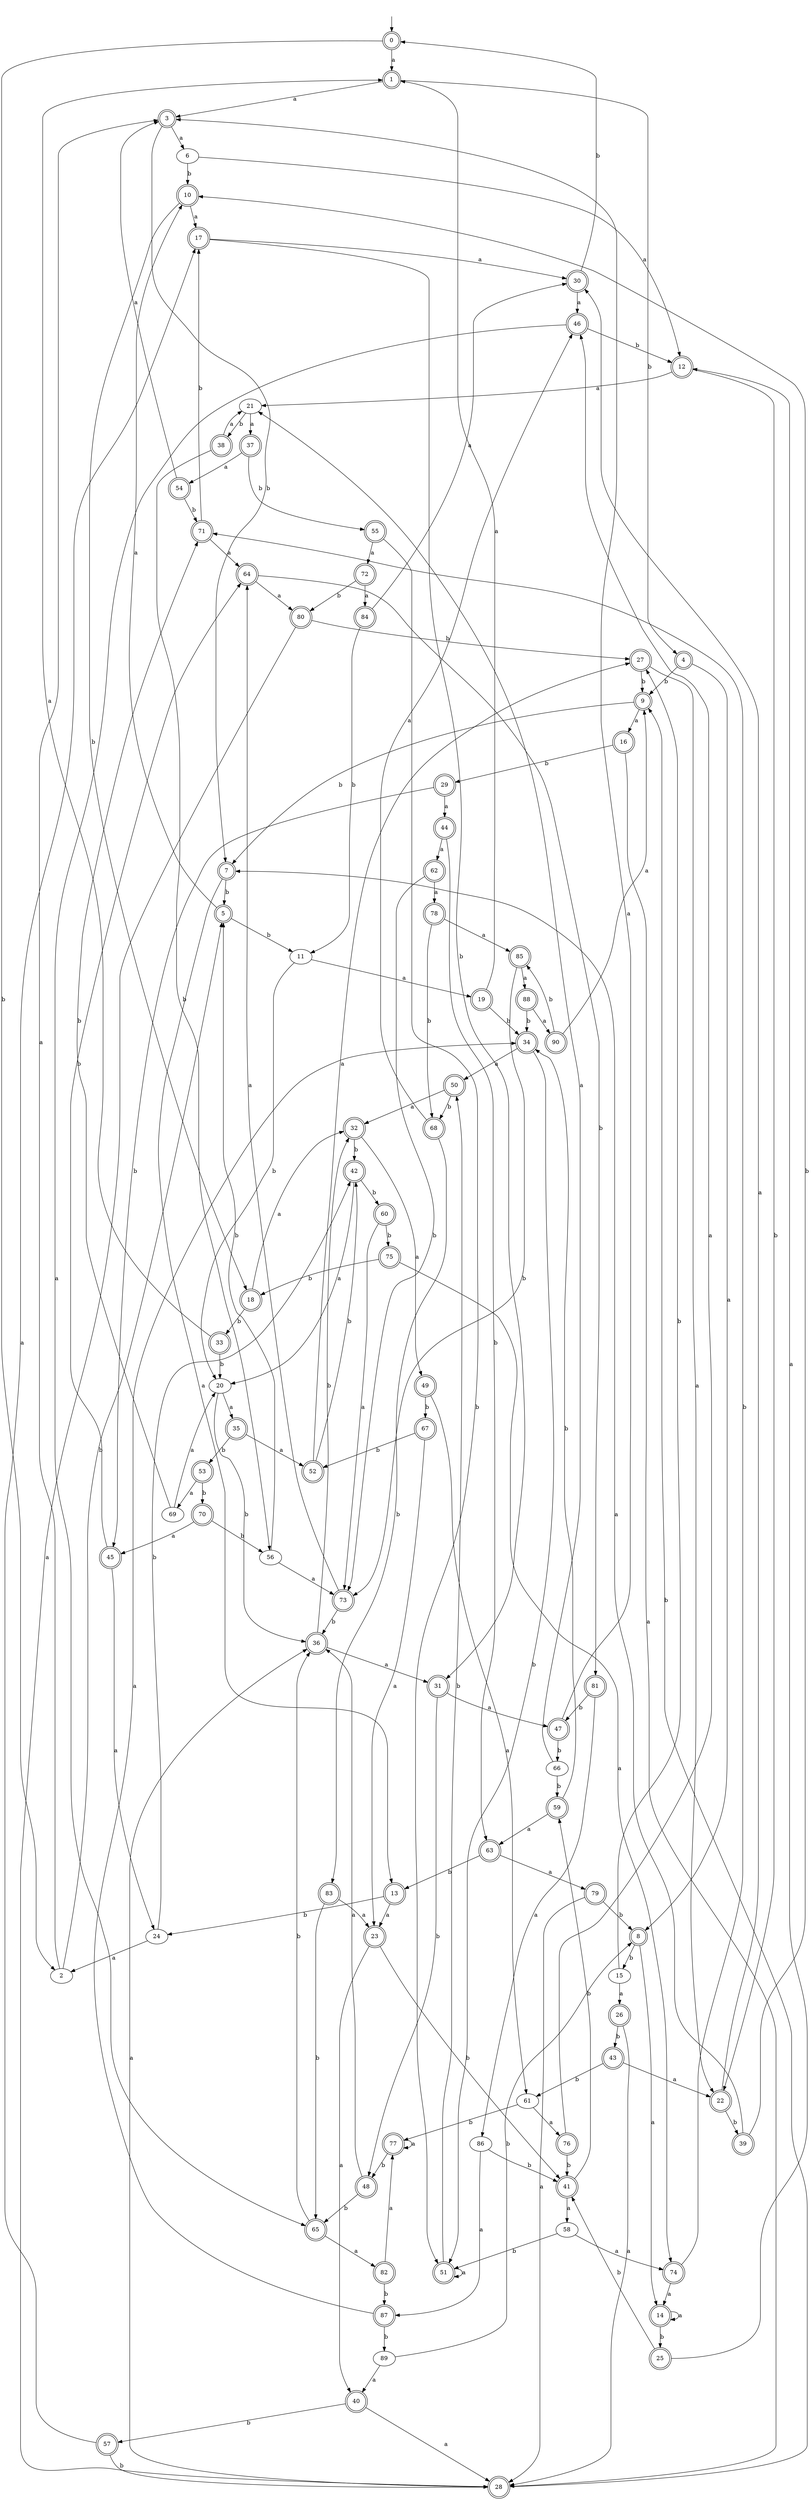 digraph RandomDFA {
  __start0 [label="", shape=none];
  __start0 -> 0 [label=""];
  0 [shape=circle] [shape=doublecircle]
  0 -> 1 [label="a"]
  0 -> 2 [label="b"]
  1 [shape=doublecircle]
  1 -> 3 [label="a"]
  1 -> 4 [label="b"]
  2
  2 -> 3 [label="a"]
  2 -> 5 [label="b"]
  3 [shape=doublecircle]
  3 -> 6 [label="a"]
  3 -> 7 [label="b"]
  4 [shape=doublecircle]
  4 -> 8 [label="a"]
  4 -> 9 [label="b"]
  5 [shape=doublecircle]
  5 -> 10 [label="a"]
  5 -> 11 [label="b"]
  6
  6 -> 12 [label="a"]
  6 -> 10 [label="b"]
  7 [shape=doublecircle]
  7 -> 13 [label="a"]
  7 -> 5 [label="b"]
  8 [shape=doublecircle]
  8 -> 14 [label="a"]
  8 -> 15 [label="b"]
  9 [shape=doublecircle]
  9 -> 16 [label="a"]
  9 -> 7 [label="b"]
  10 [shape=doublecircle]
  10 -> 17 [label="a"]
  10 -> 18 [label="b"]
  11
  11 -> 19 [label="a"]
  11 -> 20 [label="b"]
  12 [shape=doublecircle]
  12 -> 21 [label="a"]
  12 -> 22 [label="b"]
  13 [shape=doublecircle]
  13 -> 23 [label="a"]
  13 -> 24 [label="b"]
  14 [shape=doublecircle]
  14 -> 14 [label="a"]
  14 -> 25 [label="b"]
  15
  15 -> 26 [label="a"]
  15 -> 27 [label="b"]
  16 [shape=doublecircle]
  16 -> 28 [label="a"]
  16 -> 29 [label="b"]
  17 [shape=doublecircle]
  17 -> 30 [label="a"]
  17 -> 31 [label="b"]
  18 [shape=doublecircle]
  18 -> 32 [label="a"]
  18 -> 33 [label="b"]
  19 [shape=doublecircle]
  19 -> 1 [label="a"]
  19 -> 34 [label="b"]
  20
  20 -> 35 [label="a"]
  20 -> 36 [label="b"]
  21
  21 -> 37 [label="a"]
  21 -> 38 [label="b"]
  22 [shape=doublecircle]
  22 -> 30 [label="a"]
  22 -> 39 [label="b"]
  23 [shape=doublecircle]
  23 -> 40 [label="a"]
  23 -> 41 [label="b"]
  24
  24 -> 2 [label="a"]
  24 -> 42 [label="b"]
  25 [shape=doublecircle]
  25 -> 12 [label="a"]
  25 -> 41 [label="b"]
  26 [shape=doublecircle]
  26 -> 28 [label="a"]
  26 -> 43 [label="b"]
  27 [shape=doublecircle]
  27 -> 22 [label="a"]
  27 -> 9 [label="b"]
  28 [shape=doublecircle]
  28 -> 36 [label="a"]
  28 -> 9 [label="b"]
  29 [shape=doublecircle]
  29 -> 44 [label="a"]
  29 -> 45 [label="b"]
  30 [shape=doublecircle]
  30 -> 46 [label="a"]
  30 -> 0 [label="b"]
  31 [shape=doublecircle]
  31 -> 47 [label="a"]
  31 -> 48 [label="b"]
  32 [shape=doublecircle]
  32 -> 49 [label="a"]
  32 -> 42 [label="b"]
  33 [shape=doublecircle]
  33 -> 1 [label="a"]
  33 -> 20 [label="b"]
  34 [shape=doublecircle]
  34 -> 50 [label="a"]
  34 -> 51 [label="b"]
  35 [shape=doublecircle]
  35 -> 52 [label="a"]
  35 -> 53 [label="b"]
  36 [shape=doublecircle]
  36 -> 31 [label="a"]
  36 -> 32 [label="b"]
  37 [shape=doublecircle]
  37 -> 54 [label="a"]
  37 -> 55 [label="b"]
  38 [shape=doublecircle]
  38 -> 21 [label="a"]
  38 -> 56 [label="b"]
  39 [shape=doublecircle]
  39 -> 7 [label="a"]
  39 -> 10 [label="b"]
  40 [shape=doublecircle]
  40 -> 28 [label="a"]
  40 -> 57 [label="b"]
  41 [shape=doublecircle]
  41 -> 58 [label="a"]
  41 -> 59 [label="b"]
  42 [shape=doublecircle]
  42 -> 20 [label="a"]
  42 -> 60 [label="b"]
  43 [shape=doublecircle]
  43 -> 22 [label="a"]
  43 -> 61 [label="b"]
  44 [shape=doublecircle]
  44 -> 62 [label="a"]
  44 -> 63 [label="b"]
  45 [shape=doublecircle]
  45 -> 24 [label="a"]
  45 -> 64 [label="b"]
  46 [shape=doublecircle]
  46 -> 65 [label="a"]
  46 -> 12 [label="b"]
  47 [shape=doublecircle]
  47 -> 3 [label="a"]
  47 -> 66 [label="b"]
  48 [shape=doublecircle]
  48 -> 36 [label="a"]
  48 -> 65 [label="b"]
  49 [shape=doublecircle]
  49 -> 61 [label="a"]
  49 -> 67 [label="b"]
  50 [shape=doublecircle]
  50 -> 32 [label="a"]
  50 -> 68 [label="b"]
  51 [shape=doublecircle]
  51 -> 51 [label="a"]
  51 -> 50 [label="b"]
  52 [shape=doublecircle]
  52 -> 27 [label="a"]
  52 -> 42 [label="b"]
  53 [shape=doublecircle]
  53 -> 69 [label="a"]
  53 -> 70 [label="b"]
  54 [shape=doublecircle]
  54 -> 3 [label="a"]
  54 -> 71 [label="b"]
  55 [shape=doublecircle]
  55 -> 72 [label="a"]
  55 -> 51 [label="b"]
  56
  56 -> 73 [label="a"]
  56 -> 5 [label="b"]
  57 [shape=doublecircle]
  57 -> 17 [label="a"]
  57 -> 28 [label="b"]
  58
  58 -> 74 [label="a"]
  58 -> 51 [label="b"]
  59 [shape=doublecircle]
  59 -> 63 [label="a"]
  59 -> 34 [label="b"]
  60 [shape=doublecircle]
  60 -> 73 [label="a"]
  60 -> 75 [label="b"]
  61
  61 -> 76 [label="a"]
  61 -> 77 [label="b"]
  62 [shape=doublecircle]
  62 -> 78 [label="a"]
  62 -> 73 [label="b"]
  63 [shape=doublecircle]
  63 -> 79 [label="a"]
  63 -> 13 [label="b"]
  64 [shape=doublecircle]
  64 -> 80 [label="a"]
  64 -> 81 [label="b"]
  65 [shape=doublecircle]
  65 -> 82 [label="a"]
  65 -> 36 [label="b"]
  66
  66 -> 21 [label="a"]
  66 -> 59 [label="b"]
  67 [shape=doublecircle]
  67 -> 23 [label="a"]
  67 -> 52 [label="b"]
  68 [shape=doublecircle]
  68 -> 46 [label="a"]
  68 -> 83 [label="b"]
  69
  69 -> 20 [label="a"]
  69 -> 71 [label="b"]
  70 [shape=doublecircle]
  70 -> 45 [label="a"]
  70 -> 56 [label="b"]
  71 [shape=doublecircle]
  71 -> 64 [label="a"]
  71 -> 17 [label="b"]
  72 [shape=doublecircle]
  72 -> 84 [label="a"]
  72 -> 80 [label="b"]
  73 [shape=doublecircle]
  73 -> 64 [label="a"]
  73 -> 36 [label="b"]
  74 [shape=doublecircle]
  74 -> 14 [label="a"]
  74 -> 71 [label="b"]
  75 [shape=doublecircle]
  75 -> 74 [label="a"]
  75 -> 18 [label="b"]
  76 [shape=doublecircle]
  76 -> 46 [label="a"]
  76 -> 41 [label="b"]
  77 [shape=doublecircle]
  77 -> 77 [label="a"]
  77 -> 48 [label="b"]
  78 [shape=doublecircle]
  78 -> 85 [label="a"]
  78 -> 68 [label="b"]
  79 [shape=doublecircle]
  79 -> 28 [label="a"]
  79 -> 8 [label="b"]
  80 [shape=doublecircle]
  80 -> 28 [label="a"]
  80 -> 27 [label="b"]
  81 [shape=doublecircle]
  81 -> 86 [label="a"]
  81 -> 47 [label="b"]
  82 [shape=doublecircle]
  82 -> 77 [label="a"]
  82 -> 87 [label="b"]
  83 [shape=doublecircle]
  83 -> 23 [label="a"]
  83 -> 65 [label="b"]
  84 [shape=doublecircle]
  84 -> 30 [label="a"]
  84 -> 11 [label="b"]
  85 [shape=doublecircle]
  85 -> 88 [label="a"]
  85 -> 73 [label="b"]
  86
  86 -> 87 [label="a"]
  86 -> 41 [label="b"]
  87 [shape=doublecircle]
  87 -> 34 [label="a"]
  87 -> 89 [label="b"]
  88 [shape=doublecircle]
  88 -> 90 [label="a"]
  88 -> 34 [label="b"]
  89
  89 -> 40 [label="a"]
  89 -> 8 [label="b"]
  90 [shape=doublecircle]
  90 -> 9 [label="a"]
  90 -> 85 [label="b"]
}
